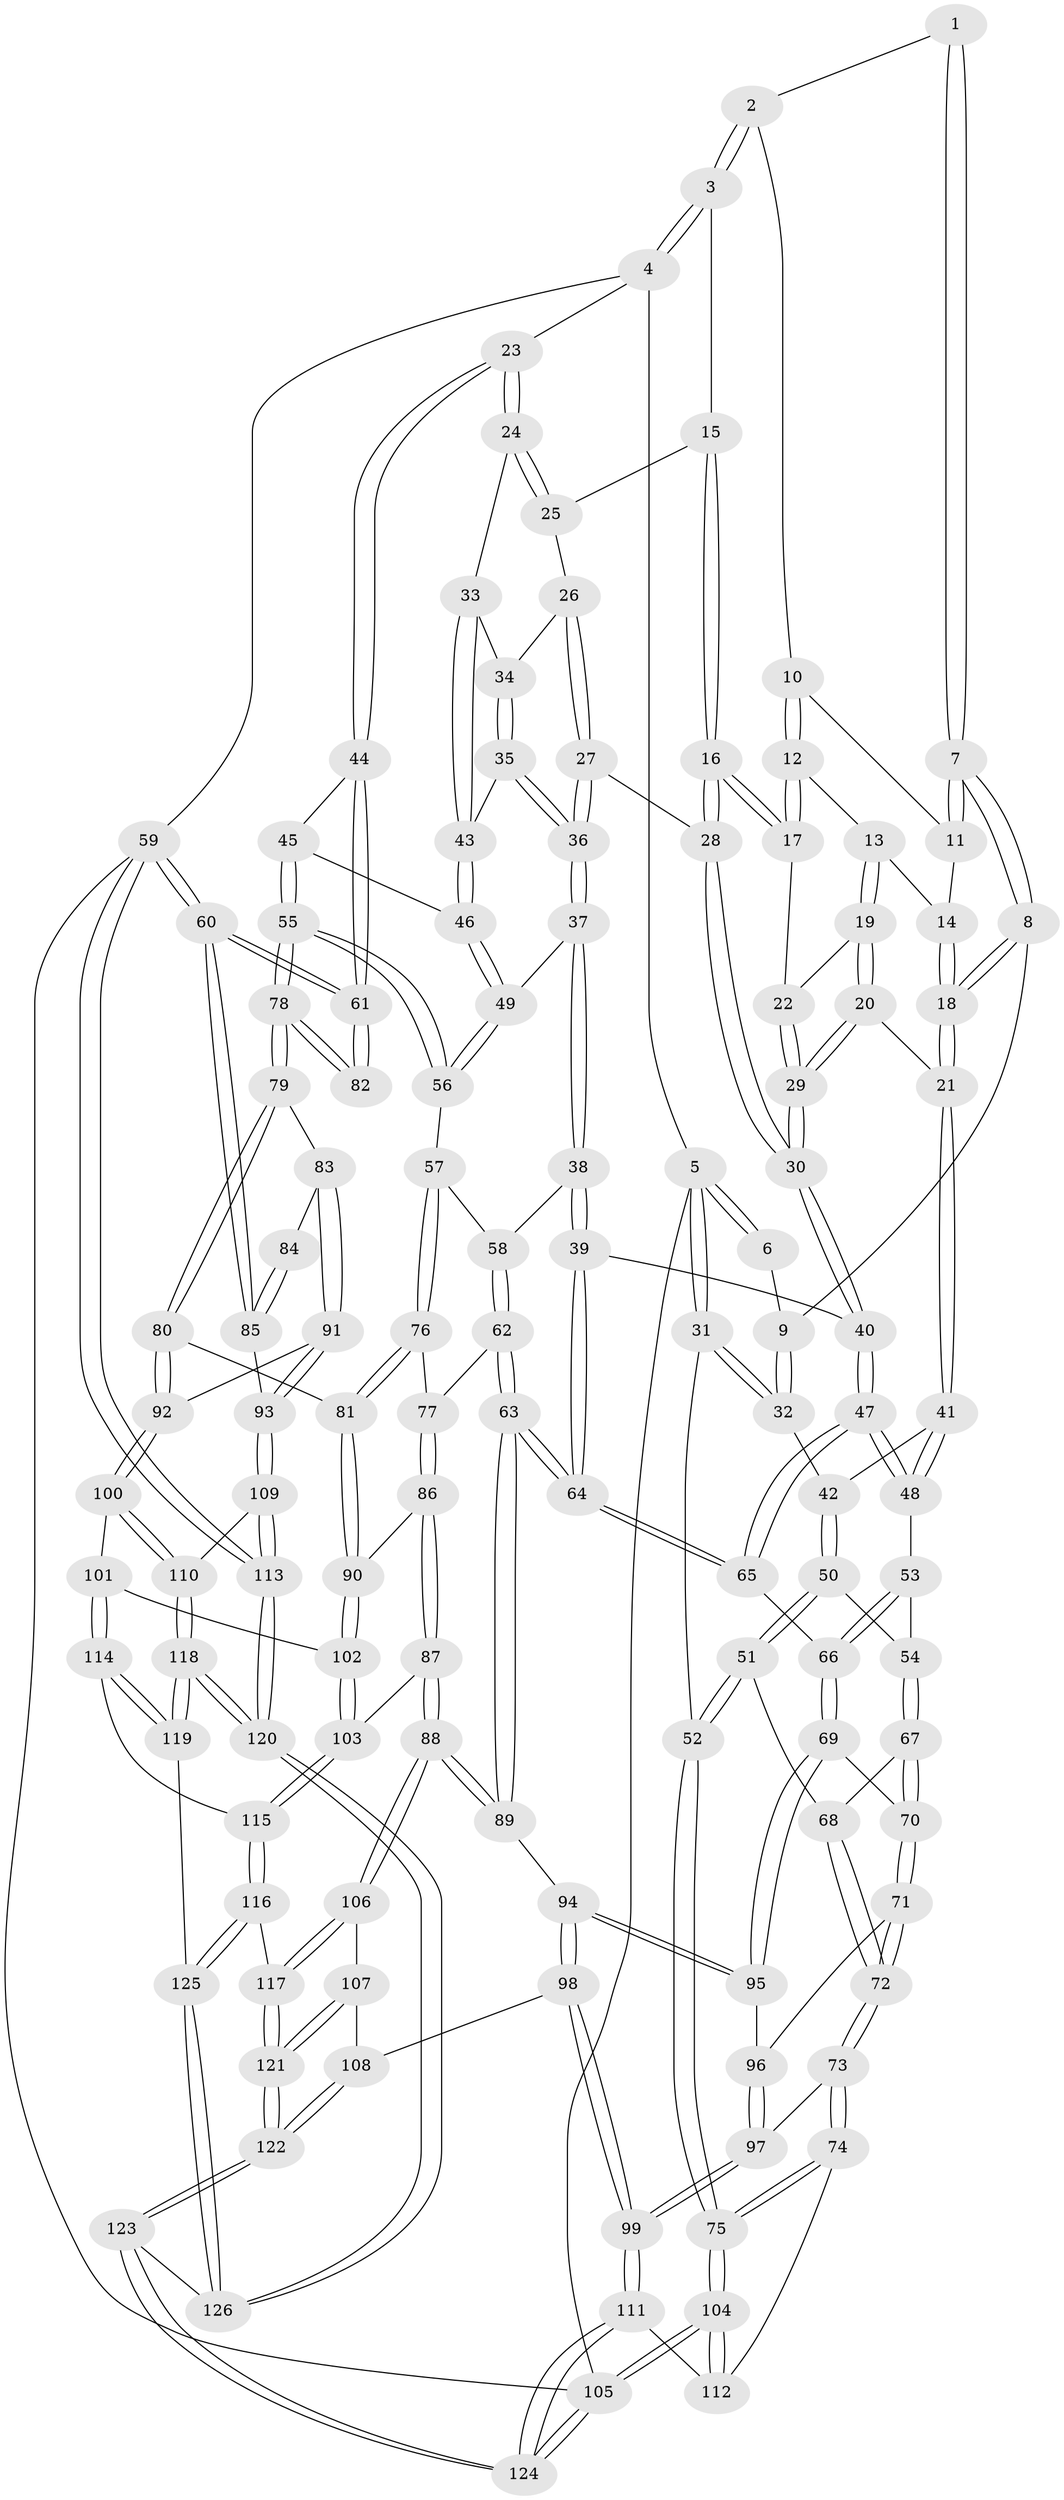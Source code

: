 // Generated by graph-tools (version 1.1) at 2025/11/02/27/25 16:11:55]
// undirected, 126 vertices, 312 edges
graph export_dot {
graph [start="1"]
  node [color=gray90,style=filled];
  1 [pos="+0.18867663021300682+0"];
  2 [pos="+0.4416360327125661+0"];
  3 [pos="+0.6747292044159967+0"];
  4 [pos="+1+0"];
  5 [pos="+0+0"];
  6 [pos="+0.1846181044274205+0"];
  7 [pos="+0.23188132034785763+0.09754935138635566"];
  8 [pos="+0.21780528293779258+0.19822916316168285"];
  9 [pos="+0.07091390807016858+0.1702224991261298"];
  10 [pos="+0.42328863814586903+0.0068835713971586296"];
  11 [pos="+0.33467701175658465+0.09557769192149988"];
  12 [pos="+0.42910270032756376+0.051305052269198674"];
  13 [pos="+0.3710315229670368+0.14111863391972665"];
  14 [pos="+0.3312903830032529+0.13299932011292198"];
  15 [pos="+0.6414371337064078+0.04790825108399817"];
  16 [pos="+0.522572773981953+0.19900320035742233"];
  17 [pos="+0.4739789329337825+0.16830034412196504"];
  18 [pos="+0.2430420141713203+0.22988304428747036"];
  19 [pos="+0.37650133083081516+0.18457033979399168"];
  20 [pos="+0.29133641416118244+0.2632202119391417"];
  21 [pos="+0.2527195135419182+0.24901618051337662"];
  22 [pos="+0.4684189205233571+0.17051797238988955"];
  23 [pos="+1+0"];
  24 [pos="+0.7488261598514325+0.2136094596712265"];
  25 [pos="+0.6839374383173688+0.16535869923746846"];
  26 [pos="+0.6207654671824945+0.23116016476489415"];
  27 [pos="+0.5426732578342166+0.2184807634834348"];
  28 [pos="+0.5226962027199974+0.19940509318951347"];
  29 [pos="+0.3450267578782282+0.30803122993129006"];
  30 [pos="+0.39404325050844624+0.363990167411901"];
  31 [pos="+0+0.14548486543179368"];
  32 [pos="+0.0027867551524766616+0.19608234910020336"];
  33 [pos="+0.7318623047648893+0.2671911448902316"];
  34 [pos="+0.6333011995778111+0.24857862036728373"];
  35 [pos="+0.6327655389090862+0.3321765923727128"];
  36 [pos="+0.5696724347320071+0.364857277076516"];
  37 [pos="+0.5531565227555078+0.3928470241323101"];
  38 [pos="+0.5088986070940579+0.43026324100049795"];
  39 [pos="+0.4847279095429301+0.43148572303154503"];
  40 [pos="+0.4069127291956836+0.39995236731743744"];
  41 [pos="+0.1818048941697043+0.3389213525841021"];
  42 [pos="+0.09514026650486083+0.3636508928890174"];
  43 [pos="+0.7360981691496192+0.3358599507953045"];
  44 [pos="+1+0.2490631314121188"];
  45 [pos="+0.8242857372817042+0.3691236258180634"];
  46 [pos="+0.7404493047834506+0.3412684852976827"];
  47 [pos="+0.3374372118125621+0.4626261026716964"];
  48 [pos="+0.2343097499998458+0.45056562607258943"];
  49 [pos="+0.6917746041053744+0.4320453907908103"];
  50 [pos="+0.08573925663224756+0.37912239508516327"];
  51 [pos="+0+0.4593804050611295"];
  52 [pos="+0+0.508872936854743"];
  53 [pos="+0.18430121249170306+0.4965526195232897"];
  54 [pos="+0.16665026215866685+0.5018531283095724"];
  55 [pos="+0.7864345509357902+0.5327849546402471"];
  56 [pos="+0.7057442265557463+0.5095924121358869"];
  57 [pos="+0.6739919234036824+0.5233375506210286"];
  58 [pos="+0.5317612242242147+0.455164297396592"];
  59 [pos="+1+1"];
  60 [pos="+1+0.7686574088597089"];
  61 [pos="+1+0.29081184956741574"];
  62 [pos="+0.5763279656642678+0.6090479285242713"];
  63 [pos="+0.45685973182280926+0.655058856037029"];
  64 [pos="+0.44933894209929637+0.6431833100435811"];
  65 [pos="+0.32092432584146324+0.5821704631935057"];
  66 [pos="+0.2843429975514167+0.6058155111097778"];
  67 [pos="+0.15897408527126966+0.5104912290247049"];
  68 [pos="+0.0809476001430866+0.5130958079208625"];
  69 [pos="+0.27149462616155323+0.6221842173885958"];
  70 [pos="+0.1491501269758883+0.6135803361540171"];
  71 [pos="+0.10905860287136859+0.6440284378305167"];
  72 [pos="+0.0884865884450814+0.6539549213840216"];
  73 [pos="+0.026736286926894587+0.7025366286301897"];
  74 [pos="+0.01892522218130422+0.7062501139672136"];
  75 [pos="+0+0.7190801975870321"];
  76 [pos="+0.6577797866577614+0.5534780034242581"];
  77 [pos="+0.5835382269255078+0.6106933561468535"];
  78 [pos="+0.8034904279775493+0.5533956562651048"];
  79 [pos="+0.8039852234835538+0.5681675700257482"];
  80 [pos="+0.7513289565011249+0.6611563898955497"];
  81 [pos="+0.7064940595561113+0.6755914593650861"];
  82 [pos="+0.9443685234088128+0.5051052000087256"];
  83 [pos="+0.868395199098404+0.627662112108198"];
  84 [pos="+0.9434872503799004+0.5858191549171344"];
  85 [pos="+1+0.7288127594157661"];
  86 [pos="+0.6180235141746339+0.6570537812191936"];
  87 [pos="+0.531316596337664+0.7891029182925814"];
  88 [pos="+0.48726857024158765+0.7863581374738678"];
  89 [pos="+0.45592687340001364+0.6853042077138715"];
  90 [pos="+0.6925944721680511+0.6856837986277161"];
  91 [pos="+0.9227257470818606+0.7140952860456774"];
  92 [pos="+0.8242716105356015+0.7452202829981527"];
  93 [pos="+0.9845864050124519+0.7298838133445386"];
  94 [pos="+0.30735417888201005+0.7194483369451486"];
  95 [pos="+0.2713906597400174+0.6335107544809085"];
  96 [pos="+0.21387401008168272+0.7031832212931801"];
  97 [pos="+0.20727591527822284+0.7451714166870542"];
  98 [pos="+0.27969457798275504+0.8287865959433804"];
  99 [pos="+0.26460446547750754+0.8347810362897221"];
  100 [pos="+0.7893378585083405+0.8205123050027375"];
  101 [pos="+0.7256861664771247+0.8110834886613674"];
  102 [pos="+0.6763184513685975+0.7583744874797507"];
  103 [pos="+0.5583722065513794+0.798407493962651"];
  104 [pos="+0+1"];
  105 [pos="+0+1"];
  106 [pos="+0.4699037179088052+0.8073614327222605"];
  107 [pos="+0.39745012252388434+0.8340853057258594"];
  108 [pos="+0.3302881842757614+0.8361284917143286"];
  109 [pos="+0.8955254204986297+0.8370912210923737"];
  110 [pos="+0.7964515119970174+0.8333135717717667"];
  111 [pos="+0.2254883804139982+0.8755837493482675"];
  112 [pos="+0.15822165856708562+0.8504408868371399"];
  113 [pos="+1+1"];
  114 [pos="+0.6556394203085072+0.9061158129863038"];
  115 [pos="+0.6182649493722312+0.8854944278651548"];
  116 [pos="+0.5472207680714413+0.9453399941041009"];
  117 [pos="+0.49107084809578216+0.9143026123871753"];
  118 [pos="+0.8141336821308448+1"];
  119 [pos="+0.6665276561427236+0.9290863675676243"];
  120 [pos="+0.9902458517992159+1"];
  121 [pos="+0.40004038132726716+1"];
  122 [pos="+0.3899486449436712+1"];
  123 [pos="+0.36606712217986154+1"];
  124 [pos="+0.19358321639085405+1"];
  125 [pos="+0.5682479183886163+1"];
  126 [pos="+0.5229827826902439+1"];
  1 -- 2;
  1 -- 7;
  1 -- 7;
  2 -- 3;
  2 -- 3;
  2 -- 10;
  3 -- 4;
  3 -- 4;
  3 -- 15;
  4 -- 5;
  4 -- 23;
  4 -- 59;
  5 -- 6;
  5 -- 6;
  5 -- 31;
  5 -- 31;
  5 -- 105;
  6 -- 9;
  7 -- 8;
  7 -- 8;
  7 -- 11;
  7 -- 11;
  8 -- 9;
  8 -- 18;
  8 -- 18;
  9 -- 32;
  9 -- 32;
  10 -- 11;
  10 -- 12;
  10 -- 12;
  11 -- 14;
  12 -- 13;
  12 -- 17;
  12 -- 17;
  13 -- 14;
  13 -- 19;
  13 -- 19;
  14 -- 18;
  14 -- 18;
  15 -- 16;
  15 -- 16;
  15 -- 25;
  16 -- 17;
  16 -- 17;
  16 -- 28;
  16 -- 28;
  17 -- 22;
  18 -- 21;
  18 -- 21;
  19 -- 20;
  19 -- 20;
  19 -- 22;
  20 -- 21;
  20 -- 29;
  20 -- 29;
  21 -- 41;
  21 -- 41;
  22 -- 29;
  22 -- 29;
  23 -- 24;
  23 -- 24;
  23 -- 44;
  23 -- 44;
  24 -- 25;
  24 -- 25;
  24 -- 33;
  25 -- 26;
  26 -- 27;
  26 -- 27;
  26 -- 34;
  27 -- 28;
  27 -- 36;
  27 -- 36;
  28 -- 30;
  28 -- 30;
  29 -- 30;
  29 -- 30;
  30 -- 40;
  30 -- 40;
  31 -- 32;
  31 -- 32;
  31 -- 52;
  32 -- 42;
  33 -- 34;
  33 -- 43;
  33 -- 43;
  34 -- 35;
  34 -- 35;
  35 -- 36;
  35 -- 36;
  35 -- 43;
  36 -- 37;
  36 -- 37;
  37 -- 38;
  37 -- 38;
  37 -- 49;
  38 -- 39;
  38 -- 39;
  38 -- 58;
  39 -- 40;
  39 -- 64;
  39 -- 64;
  40 -- 47;
  40 -- 47;
  41 -- 42;
  41 -- 48;
  41 -- 48;
  42 -- 50;
  42 -- 50;
  43 -- 46;
  43 -- 46;
  44 -- 45;
  44 -- 61;
  44 -- 61;
  45 -- 46;
  45 -- 55;
  45 -- 55;
  46 -- 49;
  46 -- 49;
  47 -- 48;
  47 -- 48;
  47 -- 65;
  47 -- 65;
  48 -- 53;
  49 -- 56;
  49 -- 56;
  50 -- 51;
  50 -- 51;
  50 -- 54;
  51 -- 52;
  51 -- 52;
  51 -- 68;
  52 -- 75;
  52 -- 75;
  53 -- 54;
  53 -- 66;
  53 -- 66;
  54 -- 67;
  54 -- 67;
  55 -- 56;
  55 -- 56;
  55 -- 78;
  55 -- 78;
  56 -- 57;
  57 -- 58;
  57 -- 76;
  57 -- 76;
  58 -- 62;
  58 -- 62;
  59 -- 60;
  59 -- 60;
  59 -- 113;
  59 -- 113;
  59 -- 105;
  60 -- 61;
  60 -- 61;
  60 -- 85;
  60 -- 85;
  61 -- 82;
  61 -- 82;
  62 -- 63;
  62 -- 63;
  62 -- 77;
  63 -- 64;
  63 -- 64;
  63 -- 89;
  63 -- 89;
  64 -- 65;
  64 -- 65;
  65 -- 66;
  66 -- 69;
  66 -- 69;
  67 -- 68;
  67 -- 70;
  67 -- 70;
  68 -- 72;
  68 -- 72;
  69 -- 70;
  69 -- 95;
  69 -- 95;
  70 -- 71;
  70 -- 71;
  71 -- 72;
  71 -- 72;
  71 -- 96;
  72 -- 73;
  72 -- 73;
  73 -- 74;
  73 -- 74;
  73 -- 97;
  74 -- 75;
  74 -- 75;
  74 -- 112;
  75 -- 104;
  75 -- 104;
  76 -- 77;
  76 -- 81;
  76 -- 81;
  77 -- 86;
  77 -- 86;
  78 -- 79;
  78 -- 79;
  78 -- 82;
  78 -- 82;
  79 -- 80;
  79 -- 80;
  79 -- 83;
  80 -- 81;
  80 -- 92;
  80 -- 92;
  81 -- 90;
  81 -- 90;
  83 -- 84;
  83 -- 91;
  83 -- 91;
  84 -- 85;
  84 -- 85;
  85 -- 93;
  86 -- 87;
  86 -- 87;
  86 -- 90;
  87 -- 88;
  87 -- 88;
  87 -- 103;
  88 -- 89;
  88 -- 89;
  88 -- 106;
  88 -- 106;
  89 -- 94;
  90 -- 102;
  90 -- 102;
  91 -- 92;
  91 -- 93;
  91 -- 93;
  92 -- 100;
  92 -- 100;
  93 -- 109;
  93 -- 109;
  94 -- 95;
  94 -- 95;
  94 -- 98;
  94 -- 98;
  95 -- 96;
  96 -- 97;
  96 -- 97;
  97 -- 99;
  97 -- 99;
  98 -- 99;
  98 -- 99;
  98 -- 108;
  99 -- 111;
  99 -- 111;
  100 -- 101;
  100 -- 110;
  100 -- 110;
  101 -- 102;
  101 -- 114;
  101 -- 114;
  102 -- 103;
  102 -- 103;
  103 -- 115;
  103 -- 115;
  104 -- 105;
  104 -- 105;
  104 -- 112;
  104 -- 112;
  105 -- 124;
  105 -- 124;
  106 -- 107;
  106 -- 117;
  106 -- 117;
  107 -- 108;
  107 -- 121;
  107 -- 121;
  108 -- 122;
  108 -- 122;
  109 -- 110;
  109 -- 113;
  109 -- 113;
  110 -- 118;
  110 -- 118;
  111 -- 112;
  111 -- 124;
  111 -- 124;
  113 -- 120;
  113 -- 120;
  114 -- 115;
  114 -- 119;
  114 -- 119;
  115 -- 116;
  115 -- 116;
  116 -- 117;
  116 -- 125;
  116 -- 125;
  117 -- 121;
  117 -- 121;
  118 -- 119;
  118 -- 119;
  118 -- 120;
  118 -- 120;
  119 -- 125;
  120 -- 126;
  120 -- 126;
  121 -- 122;
  121 -- 122;
  122 -- 123;
  122 -- 123;
  123 -- 124;
  123 -- 124;
  123 -- 126;
  125 -- 126;
  125 -- 126;
}

